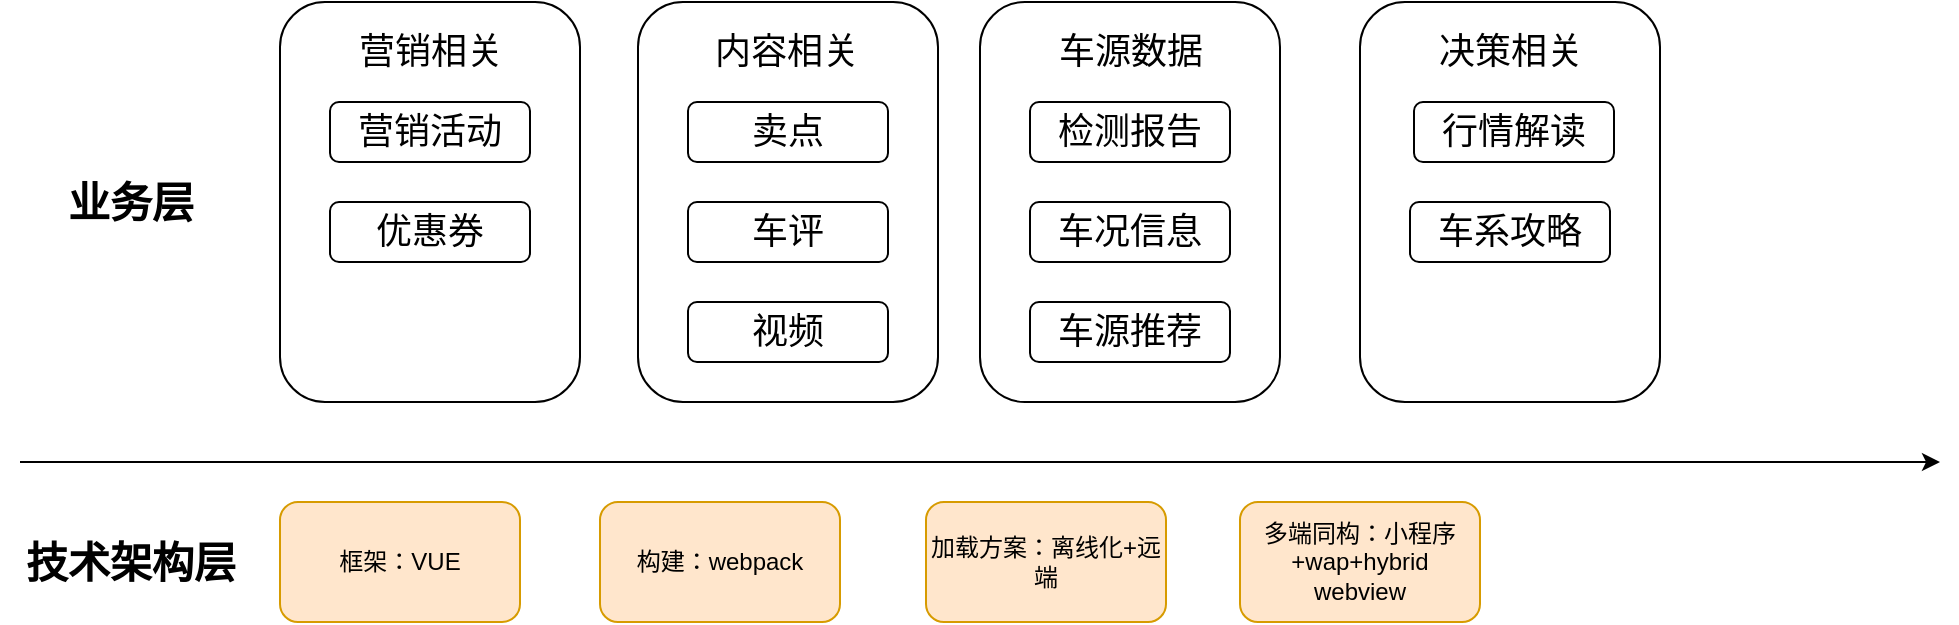 <mxfile version="20.4.0" type="github">
  <diagram id="W-UAkzZELc-Sj6Iz1dOh" name="第 1 页">
    <mxGraphModel dx="946" dy="590" grid="1" gridSize="10" guides="1" tooltips="1" connect="1" arrows="1" fold="1" page="1" pageScale="1" pageWidth="827" pageHeight="1169" math="0" shadow="0">
      <root>
        <mxCell id="0" />
        <mxCell id="1" parent="0" />
        <mxCell id="AgKNpUZEFoszEdBgo3Z_-1" value="" style="endArrow=classic;html=1;rounded=0;" edge="1" parent="1">
          <mxGeometry width="50" height="50" relative="1" as="geometry">
            <mxPoint x="30" y="490" as="sourcePoint" />
            <mxPoint x="990" y="490" as="targetPoint" />
          </mxGeometry>
        </mxCell>
        <mxCell id="AgKNpUZEFoszEdBgo3Z_-2" value="框架：VUE" style="rounded=1;whiteSpace=wrap;html=1;fillColor=#ffe6cc;strokeColor=#d79b00;" vertex="1" parent="1">
          <mxGeometry x="160" y="510" width="120" height="60" as="geometry" />
        </mxCell>
        <mxCell id="AgKNpUZEFoszEdBgo3Z_-3" value="构建：webpack" style="rounded=1;whiteSpace=wrap;html=1;fillColor=#ffe6cc;strokeColor=#d79b00;" vertex="1" parent="1">
          <mxGeometry x="320" y="510" width="120" height="60" as="geometry" />
        </mxCell>
        <mxCell id="AgKNpUZEFoszEdBgo3Z_-4" value="多端同构：小程序+wap+hybrid webview" style="rounded=1;whiteSpace=wrap;html=1;fillColor=#ffe6cc;strokeColor=#d79b00;" vertex="1" parent="1">
          <mxGeometry x="640" y="510" width="120" height="60" as="geometry" />
        </mxCell>
        <mxCell id="AgKNpUZEFoszEdBgo3Z_-5" value="加载方案：离线化+远端" style="rounded=1;whiteSpace=wrap;html=1;fillColor=#ffe6cc;strokeColor=#d79b00;" vertex="1" parent="1">
          <mxGeometry x="483" y="510" width="120" height="60" as="geometry" />
        </mxCell>
        <mxCell id="AgKNpUZEFoszEdBgo3Z_-7" value="&lt;b&gt;&lt;font style=&quot;font-size: 21px;&quot;&gt;技术架构层&lt;/font&gt;&lt;/b&gt;" style="text;html=1;align=center;verticalAlign=middle;resizable=0;points=[];autosize=1;strokeColor=none;fillColor=none;" vertex="1" parent="1">
          <mxGeometry x="20" y="520" width="130" height="40" as="geometry" />
        </mxCell>
        <mxCell id="AgKNpUZEFoszEdBgo3Z_-10" value="&lt;b&gt;&lt;font style=&quot;font-size: 21px;&quot;&gt;业务层&lt;/font&gt;&lt;/b&gt;" style="text;html=1;align=center;verticalAlign=middle;resizable=0;points=[];autosize=1;strokeColor=none;fillColor=none;" vertex="1" parent="1">
          <mxGeometry x="40" y="340" width="90" height="40" as="geometry" />
        </mxCell>
        <mxCell id="AgKNpUZEFoszEdBgo3Z_-11" value="" style="rounded=1;whiteSpace=wrap;html=1;fontSize=21;" vertex="1" parent="1">
          <mxGeometry x="160" y="260" width="150" height="200" as="geometry" />
        </mxCell>
        <mxCell id="AgKNpUZEFoszEdBgo3Z_-12" value="营销活动" style="rounded=1;whiteSpace=wrap;html=1;fontSize=18;" vertex="1" parent="1">
          <mxGeometry x="185" y="310" width="100" height="30" as="geometry" />
        </mxCell>
        <mxCell id="AgKNpUZEFoszEdBgo3Z_-13" value="优惠券" style="rounded=1;whiteSpace=wrap;html=1;fontSize=18;" vertex="1" parent="1">
          <mxGeometry x="185" y="360" width="100" height="30" as="geometry" />
        </mxCell>
        <mxCell id="AgKNpUZEFoszEdBgo3Z_-14" value="营销相关" style="text;html=1;strokeColor=none;fillColor=none;align=center;verticalAlign=middle;whiteSpace=wrap;rounded=0;fontSize=18;" vertex="1" parent="1">
          <mxGeometry x="192.5" y="270" width="85" height="30" as="geometry" />
        </mxCell>
        <mxCell id="AgKNpUZEFoszEdBgo3Z_-15" value="" style="rounded=1;whiteSpace=wrap;html=1;fontSize=21;" vertex="1" parent="1">
          <mxGeometry x="339" y="260" width="150" height="200" as="geometry" />
        </mxCell>
        <mxCell id="AgKNpUZEFoszEdBgo3Z_-16" value="内容相关" style="text;html=1;strokeColor=none;fillColor=none;align=center;verticalAlign=middle;whiteSpace=wrap;rounded=0;fontSize=18;" vertex="1" parent="1">
          <mxGeometry x="371" y="270" width="85" height="30" as="geometry" />
        </mxCell>
        <mxCell id="AgKNpUZEFoszEdBgo3Z_-17" value="视频" style="rounded=1;whiteSpace=wrap;html=1;fontSize=18;" vertex="1" parent="1">
          <mxGeometry x="364" y="410" width="100" height="30" as="geometry" />
        </mxCell>
        <mxCell id="AgKNpUZEFoszEdBgo3Z_-18" value="车评" style="rounded=1;whiteSpace=wrap;html=1;fontSize=18;" vertex="1" parent="1">
          <mxGeometry x="364" y="360" width="100" height="30" as="geometry" />
        </mxCell>
        <mxCell id="AgKNpUZEFoszEdBgo3Z_-19" value="卖点" style="rounded=1;whiteSpace=wrap;html=1;fontSize=18;" vertex="1" parent="1">
          <mxGeometry x="364" y="310" width="100" height="30" as="geometry" />
        </mxCell>
        <mxCell id="AgKNpUZEFoszEdBgo3Z_-20" value="" style="rounded=1;whiteSpace=wrap;html=1;fontSize=21;" vertex="1" parent="1">
          <mxGeometry x="510" y="260" width="150" height="200" as="geometry" />
        </mxCell>
        <mxCell id="AgKNpUZEFoszEdBgo3Z_-21" value="车源数据" style="text;html=1;strokeColor=none;fillColor=none;align=center;verticalAlign=middle;whiteSpace=wrap;rounded=0;fontSize=18;" vertex="1" parent="1">
          <mxGeometry x="542.5" y="270" width="85" height="30" as="geometry" />
        </mxCell>
        <mxCell id="AgKNpUZEFoszEdBgo3Z_-22" value="检测报告" style="rounded=1;whiteSpace=wrap;html=1;fontSize=18;" vertex="1" parent="1">
          <mxGeometry x="535" y="310" width="100" height="30" as="geometry" />
        </mxCell>
        <mxCell id="AgKNpUZEFoszEdBgo3Z_-23" value="车况信息" style="rounded=1;whiteSpace=wrap;html=1;fontSize=18;" vertex="1" parent="1">
          <mxGeometry x="535" y="360" width="100" height="30" as="geometry" />
        </mxCell>
        <mxCell id="AgKNpUZEFoszEdBgo3Z_-24" value="" style="rounded=1;whiteSpace=wrap;html=1;fontSize=21;" vertex="1" parent="1">
          <mxGeometry x="700" y="260" width="150" height="200" as="geometry" />
        </mxCell>
        <mxCell id="AgKNpUZEFoszEdBgo3Z_-25" value="决策相关" style="text;html=1;strokeColor=none;fillColor=none;align=center;verticalAlign=middle;whiteSpace=wrap;rounded=0;fontSize=18;" vertex="1" parent="1">
          <mxGeometry x="732.5" y="270" width="85" height="30" as="geometry" />
        </mxCell>
        <mxCell id="AgKNpUZEFoszEdBgo3Z_-26" value="车源推荐" style="rounded=1;whiteSpace=wrap;html=1;fontSize=18;" vertex="1" parent="1">
          <mxGeometry x="535" y="410" width="100" height="30" as="geometry" />
        </mxCell>
        <mxCell id="AgKNpUZEFoszEdBgo3Z_-27" value="行情解读" style="rounded=1;whiteSpace=wrap;html=1;fontSize=18;" vertex="1" parent="1">
          <mxGeometry x="727" y="310" width="100" height="30" as="geometry" />
        </mxCell>
        <mxCell id="AgKNpUZEFoszEdBgo3Z_-28" value="车系攻略" style="rounded=1;whiteSpace=wrap;html=1;fontSize=18;" vertex="1" parent="1">
          <mxGeometry x="725" y="360" width="100" height="30" as="geometry" />
        </mxCell>
      </root>
    </mxGraphModel>
  </diagram>
</mxfile>
